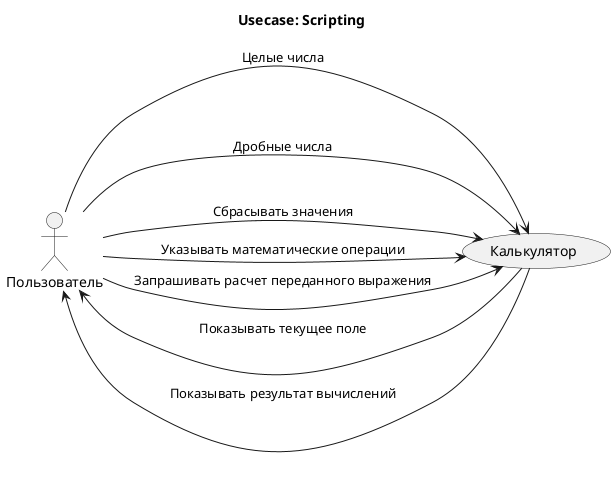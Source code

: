 @startuml
title "Usecase: Scripting"
left to right direction
actor "Пользователь" as user
usecase "Калькулятор" as program
user -> program : "Целые числа"
user -> program : "Дробные числа" /'.'/
user -> program : "Сбрасывать значения" /'С'/
user -> program : "Указывать математические операции" /'+-*'/
user -> program : "Запрашивать расчет переданного выражения" /'='/
user <-down- program : "Показывать текущее поле" /''/
user <-down- program : "Показывать результат вычислений" /''/
@enduml
